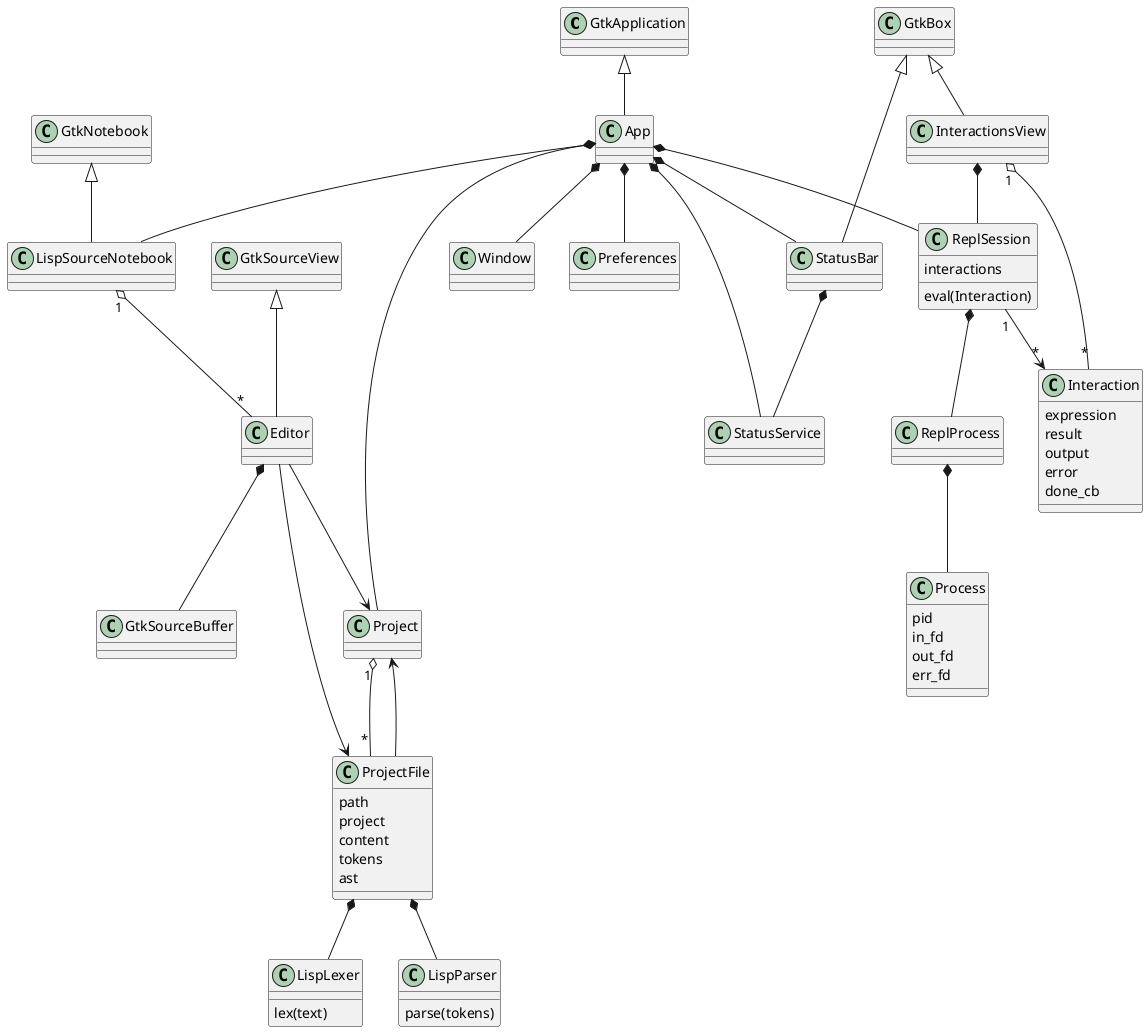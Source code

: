@startuml

GtkApplication <|-- App
App *-- Project
App *-- ReplSession
App *-- Window
App *-- LispSourceNotebook
App *-- Preferences
App *-- StatusBar
App *-- StatusService
StatusBar *-- StatusService

GtkSourceView <|-- Editor
Editor *-- GtkSourceBuffer
Editor --> Project
Editor --> ProjectFile
GtkNotebook <|-- LispSourceNotebook
LispSourceNotebook "1" o-- "*" Editor

Project "1" o-- "*" ProjectFile

ProjectFile *-- LispLexer
ProjectFile *-- LispParser
ProjectFile : path
ProjectFile : project
ProjectFile : content
ProjectFile : tokens
ProjectFile : ast
ProjectFile --> Project

GtkBox <|-- InteractionsView
GtkBox <|-- StatusBar
InteractionsView "1" o-- "*" Interaction
InteractionsView *-- ReplSession
Interaction : expression
Interaction : result
Interaction : output
Interaction : error
Interaction : done_cb
ReplSession : eval(Interaction)
ReplSession : interactions
ReplSession "1" --> "*" Interaction
ReplSession *-- ReplProcess
ReplProcess *-- Process

Process : pid
Process : in_fd
Process : out_fd
Process : err_fd

LispLexer : lex(text)
LispParser : parse(tokens)

@enduml
